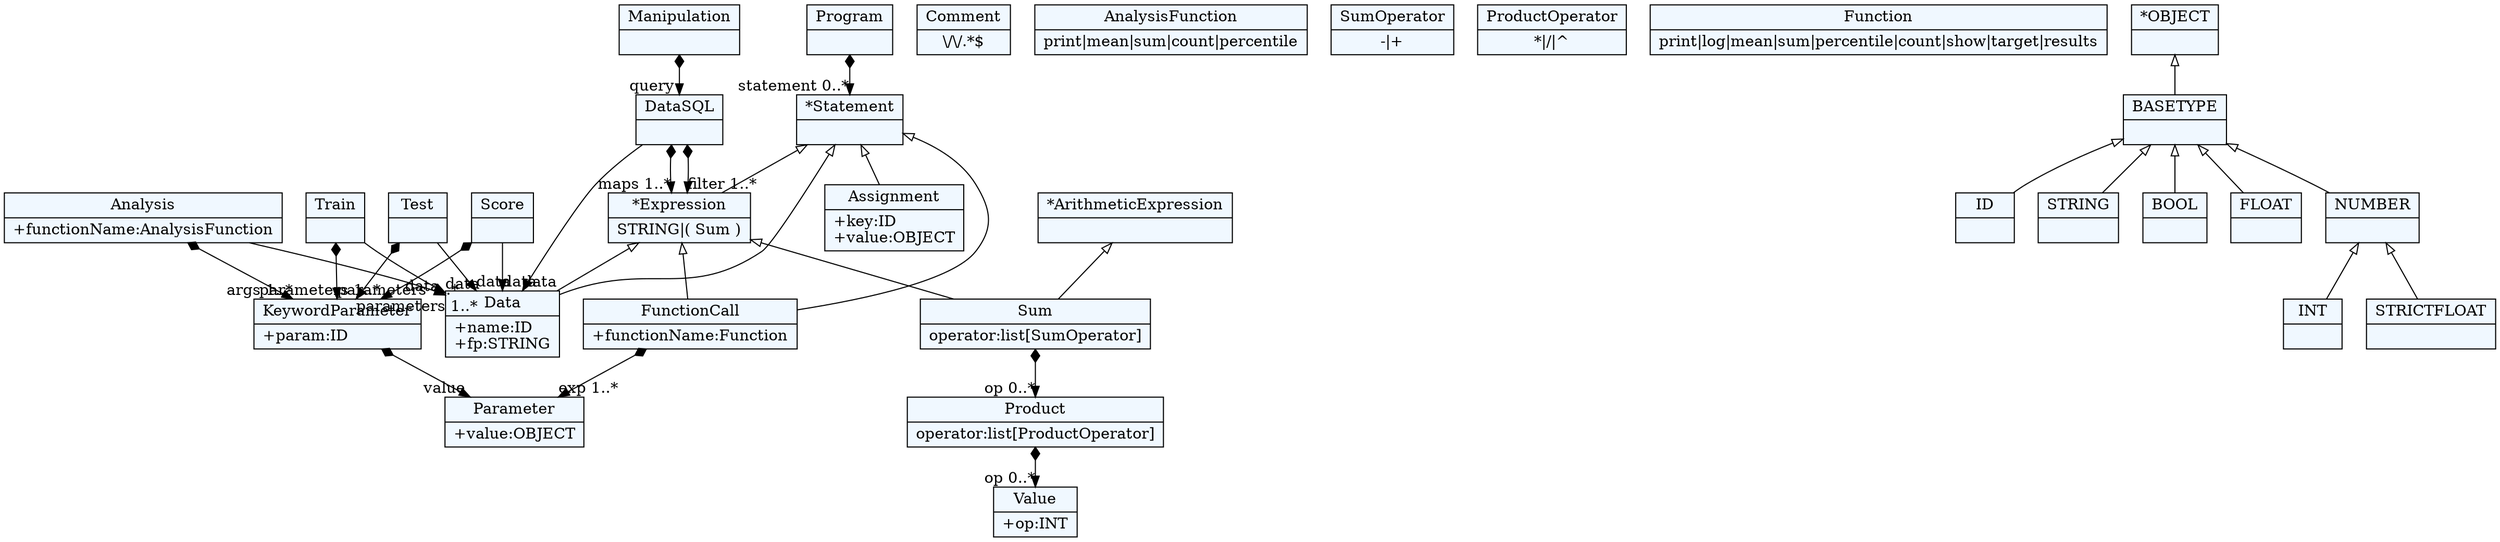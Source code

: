 
    digraph textX {
    fontname = "Bitstream Vera Sans"
    fontsize = 8
    node[
        shape=record,
        style=filled,
        fillcolor=aliceblue
    ]
    nodesep = 0.3
    edge[dir=black,arrowtail=empty]


140705014127920[ label="{Program|}"]

140705014131328[ label="{Comment|\\/\\/.*$}"]

140705014135312[ label="{*Statement|}"]

140705014138720[ label="{Data|+name:ID\l+fp:STRING\l}"]

140705014142704[ label="{Analysis|+functionName:AnalysisFunction\l}"]

140705014146112[ label="{Manipulation|}"]

140705014149520[ label="{DataSQL|}"]

140705014152928[ label="{Train|}"]

140705014156336[ label="{Test|}"]

140705049710192[ label="{Score|}"]

140705050981456[ label="{AnalysisFunction|print\|mean\|sum\|count\|percentile}"]

140705051017920[ label="{KeywordParameter|+param:ID\l}"]

140705051020752[ label="{Assignment|+key:ID\l+value:OBJECT\l}"]

140705051023584[ label="{*Expression|STRING\|( Sum )}"]

140705051026992[ label="{*ArithmeticExpression|}"]

140705051030400[ label="{Sum|operator:list[SumOperator]\l}"]

140705051033808[ label="{Product|operator:list[ProductOperator]\l}"]

140705051037216[ label="{Value|+op:INT\l}"]

140705051040624[ label="{SumOperator|-\|+}"]

140705051044032[ label="{ProductOperator|*\|/\|^}"]

140705051047440[ label="{FunctionCall|+functionName:Function\l}"]

140705051050848[ label="{Parameter|+value:OBJECT\l}"]

140705051054256[ label="{Function|print\|log\|mean\|sum\|percentile\|count\|show\|target\|results}"]

140705050845280[ label="{ID|}"]

140705050848688[ label="{STRING|}"]

140705050852096[ label="{BOOL|}"]

140705050855504[ label="{INT|}"]

140705050854560[ label="{FLOAT|}"]

140705050858912[ label="{STRICTFLOAT|}"]

140705050862320[ label="{NUMBER|}"]

140705050866304[ label="{BASETYPE|}"]

140705050869712[ label="{*OBJECT|}"]



140705014127920 -> 140705014135312[arrowtail=diamond, dir=both, headlabel="statement 0..*"]
140705014135312 -> 140705014138720 [dir=back]
140705014135312 -> 140705051020752 [dir=back]
140705014135312 -> 140705051047440 [dir=back]
140705014135312 -> 140705051023584 [dir=back]
140705014142704 -> 140705014138720[headlabel="data "]
140705014142704 -> 140705051017920[arrowtail=diamond, dir=both, headlabel="args 1..*"]
140705014146112 -> 140705014149520[arrowtail=diamond, dir=both, headlabel="query "]
140705014149520 -> 140705051023584[arrowtail=diamond, dir=both, headlabel="maps 1..*"]
140705014149520 -> 140705014138720[headlabel="data "]
140705014149520 -> 140705051023584[arrowtail=diamond, dir=both, headlabel="filter 1..*"]
140705014152928 -> 140705014138720[headlabel="data "]
140705014152928 -> 140705051017920[arrowtail=diamond, dir=both, headlabel="parameters 1..*"]
140705014156336 -> 140705014138720[headlabel="data "]
140705014156336 -> 140705051017920[arrowtail=diamond, dir=both, headlabel="parameters 1..*"]
140705049710192 -> 140705014138720[headlabel="data "]
140705049710192 -> 140705051017920[arrowtail=diamond, dir=both, headlabel="parameters 1..*"]
140705051017920 -> 140705051050848[arrowtail=diamond, dir=both, headlabel="value "]
140705051023584 -> 140705051030400 [dir=back]
140705051023584 -> 140705051047440 [dir=back]
140705051023584 -> 140705014138720 [dir=back]
140705051026992 -> 140705051030400 [dir=back]
140705051030400 -> 140705051033808[arrowtail=diamond, dir=both, headlabel="op 0..*"]
140705051033808 -> 140705051037216[arrowtail=diamond, dir=both, headlabel="op 0..*"]
140705051047440 -> 140705051050848[arrowtail=diamond, dir=both, headlabel="exp 1..*"]
140705050862320 -> 140705050858912 [dir=back]
140705050862320 -> 140705050855504 [dir=back]
140705050866304 -> 140705050862320 [dir=back]
140705050866304 -> 140705050854560 [dir=back]
140705050866304 -> 140705050852096 [dir=back]
140705050866304 -> 140705050845280 [dir=back]
140705050866304 -> 140705050848688 [dir=back]
140705050869712 -> 140705050866304 [dir=back]

}
